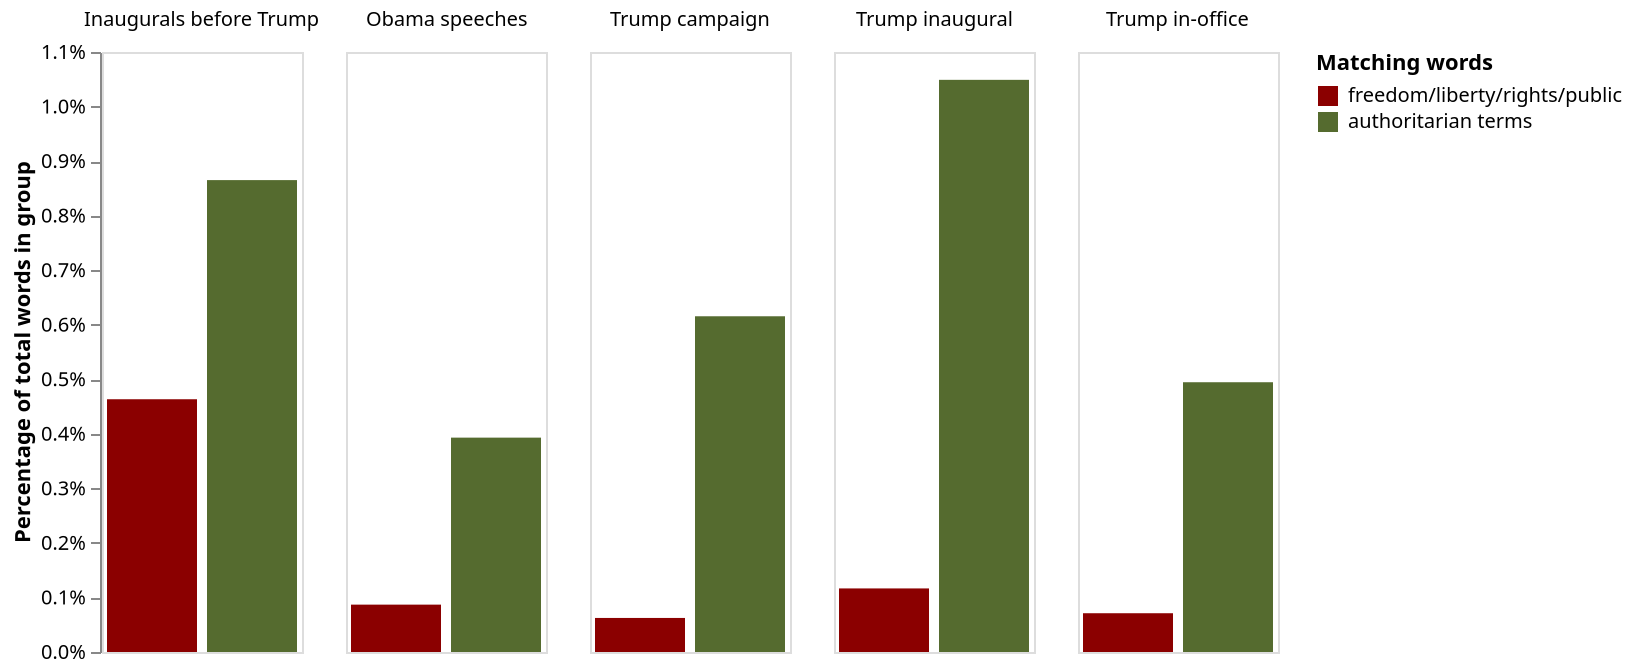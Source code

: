 {"$schema": "https://vega.github.io/schema/vega-lite/v1.2.1.json", "data": {"values": [{"description": "Inaugurals before Trump", "feature_name": "freedom/liberty/rights/public", "feature_value": 0.004633786662297231, "index": 0, "max_timestamp": "2013-01-21", "min_timestamp": "1789-04-30"}, {"description": "Inaugurals before Trump", "feature_name": "authoritarian terms", "feature_value": 0.008651482877273473, "index": 1, "max_timestamp": "2013-01-21", "min_timestamp": "1789-04-30"}, {"description": "Obama speeches", "feature_name": "freedom/liberty/rights/public", "feature_value": 0.0008683933534737219, "index": 2, "max_timestamp": "2017-01-19", "min_timestamp": "2004-07-27"}, {"description": "Obama speeches", "feature_name": "authoritarian terms", "feature_value": 0.003930049281570356, "index": 3, "max_timestamp": "2017-01-19", "min_timestamp": "2004-07-27"}, {"description": "Trump campaign", "feature_name": "freedom/liberty/rights/public", "feature_value": 0.0006242528473733, "index": 4, "max_timestamp": "2017-01-11", "min_timestamp": "2015-06-16"}, {"description": "Trump campaign", "feature_name": "authoritarian terms", "feature_value": 0.006155133075100739, "index": 5, "max_timestamp": "2017-01-11", "min_timestamp": "2015-06-16"}, {"description": "Trump inaugural", "feature_name": "freedom/liberty/rights/public", "feature_value": 0.0011655011655011655, "index": 6, "max_timestamp": "2017-01-20", "min_timestamp": "2017-01-20"}, {"description": "Trump inaugural", "feature_name": "authoritarian terms", "feature_value": 0.01048951048951049, "index": 7, "max_timestamp": "2017-01-20", "min_timestamp": "2017-01-20"}, {"description": "Trump in-office", "feature_name": "freedom/liberty/rights/public", "feature_value": 0.0007108048081689645, "index": 8, "max_timestamp": "2017-09-19", "min_timestamp": "2017-01-21"}, {"description": "Trump in-office", "feature_name": "authoritarian terms", "feature_value": 0.004945729247777585, "index": 9, "max_timestamp": "2017-09-19", "min_timestamp": "2017-01-21"}]}, "encoding": {"color": {"field": "feature_name", "legend": {"title": "Matching words"}, "scale": {"range": ["darkred", "darkolivegreen"]}, "sort": {"field": "index", "op": "values"}, "type": "nominal"}, "column": {"axis": {"axisWidth": 1.0, "grid": false, "offset": -8.0, "orient": "bottom"}, "field": "description", "sort": {"field": "min_timestamp", "op": "values"}, "title": "", "type": "nominal"}, "x": {"axis": false, "field": "feature_name", "sort": {"field": "index", "op": "values"}, "type": "nominal"}, "y": {"axis": {"format": "%", "grid": false}, "field": "feature_value", "title": "Percentage of total words in group", "type": "quantitative"}}, "height": 300.0, "mark": "bar", "width": 100.0}
